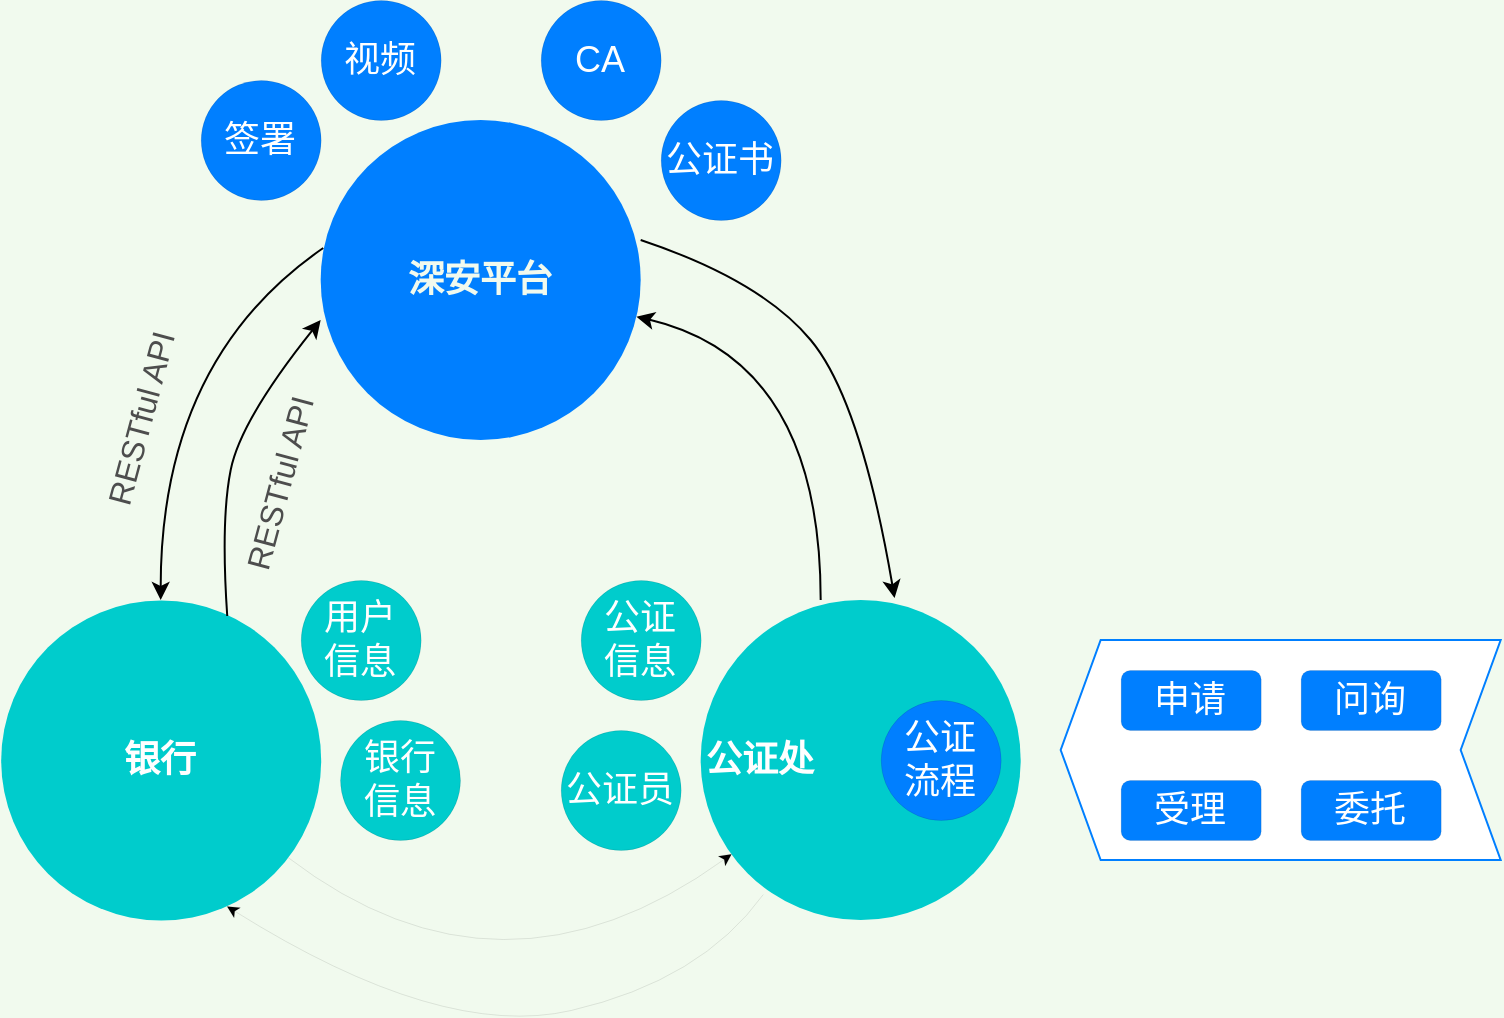 <mxfile version="17.4.5" type="github" pages="2">
  <diagram id="TbiD-q-UGumEZRIeGAm7" name="赋强现有思路">
    <mxGraphModel dx="1422" dy="762" grid="1" gridSize="10" guides="1" tooltips="1" connect="1" arrows="1" fold="1" page="1" pageScale="1" pageWidth="1600" pageHeight="900" background="#F1FAEE" math="0" shadow="0">
      <root>
        <mxCell id="0" />
        <mxCell id="1" parent="0" />
        <mxCell id="SZ3cnazm3X6QkwhJVz3c-4" value="" style="ellipse;whiteSpace=wrap;html=1;aspect=fixed;fillColor=#00CCCC;fontColor=#FFFFFF;strokeColor=none;fontStyle=1;fontSize=18;" vertex="1" parent="1">
          <mxGeometry x="650.34" y="520" width="160" height="160" as="geometry" />
        </mxCell>
        <mxCell id="SZ3cnazm3X6QkwhJVz3c-5" value="深安平台" style="ellipse;whiteSpace=wrap;html=1;aspect=fixed;fillColor=#007FFF;fontColor=#F1FAEE;strokeColor=none;fontStyle=1;fontSize=18;" vertex="1" parent="1">
          <mxGeometry x="460.34" y="280" width="160" height="160" as="geometry" />
        </mxCell>
        <mxCell id="SZ3cnazm3X6QkwhJVz3c-6" value="银行" style="ellipse;whiteSpace=wrap;html=1;aspect=fixed;fillColor=#00CCCC;fontColor=#FFFFFF;strokeColor=none;fontStyle=1;fontSize=18;strokeWidth=0;gradientColor=none;shadow=0;sketch=0;" vertex="1" parent="1">
          <mxGeometry x="300.34" y="520" width="160" height="160" as="geometry" />
        </mxCell>
        <mxCell id="SZ3cnazm3X6QkwhJVz3c-10" value="" style="curved=1;endArrow=classic;html=1;fontSize=18;fontColor=#FFFFFF;entryX=0.5;entryY=0;entryDx=0;entryDy=0;exitX=0.008;exitY=0.4;exitDx=0;exitDy=0;exitPerimeter=0;" edge="1" parent="1" source="SZ3cnazm3X6QkwhJVz3c-5" target="SZ3cnazm3X6QkwhJVz3c-6">
          <mxGeometry width="50" height="50" relative="1" as="geometry">
            <mxPoint x="480.34" y="390" as="sourcePoint" />
            <mxPoint x="400.34" y="360" as="targetPoint" />
            <Array as="points">
              <mxPoint x="380.34" y="400" />
            </Array>
          </mxGeometry>
        </mxCell>
        <mxCell id="SZ3cnazm3X6QkwhJVz3c-11" value="" style="curved=1;endArrow=classic;html=1;fontSize=18;fontColor=#FFFFFF;entryX=0;entryY=0.625;entryDx=0;entryDy=0;entryPerimeter=0;exitX=0.708;exitY=0.05;exitDx=0;exitDy=0;exitPerimeter=0;" edge="1" parent="1" source="SZ3cnazm3X6QkwhJVz3c-6" target="SZ3cnazm3X6QkwhJVz3c-5">
          <mxGeometry width="50" height="50" relative="1" as="geometry">
            <mxPoint x="440.34" y="510" as="sourcePoint" />
            <mxPoint x="490.34" y="460" as="targetPoint" />
            <Array as="points">
              <mxPoint x="410.34" y="480" />
              <mxPoint x="420.34" y="430" />
            </Array>
          </mxGeometry>
        </mxCell>
        <mxCell id="SZ3cnazm3X6QkwhJVz3c-12" value="签署" style="ellipse;whiteSpace=wrap;html=1;aspect=fixed;shadow=0;sketch=0;fontSize=18;fontColor=#FFFFFF;strokeColor=default;strokeWidth=0;fillColor=#007FFF;gradientColor=none;" vertex="1" parent="1">
          <mxGeometry x="400.34" y="260" width="60" height="60" as="geometry" />
        </mxCell>
        <mxCell id="SZ3cnazm3X6QkwhJVz3c-13" value="视频" style="ellipse;whiteSpace=wrap;html=1;aspect=fixed;shadow=0;sketch=0;fontSize=18;fontColor=#FFFFFF;strokeColor=default;strokeWidth=0;fillColor=#007FFF;gradientColor=none;" vertex="1" parent="1">
          <mxGeometry x="460.34" y="220" width="60" height="60" as="geometry" />
        </mxCell>
        <mxCell id="SZ3cnazm3X6QkwhJVz3c-14" value="CA" style="ellipse;whiteSpace=wrap;html=1;aspect=fixed;shadow=0;sketch=0;fontSize=18;fontColor=#FFFFFF;strokeColor=default;strokeWidth=0;fillColor=#007FFF;gradientColor=none;" vertex="1" parent="1">
          <mxGeometry x="570.34" y="220" width="60" height="60" as="geometry" />
        </mxCell>
        <mxCell id="SZ3cnazm3X6QkwhJVz3c-15" value="公证书" style="ellipse;whiteSpace=wrap;html=1;aspect=fixed;shadow=0;sketch=0;fontSize=18;fontColor=#FFFFFF;strokeColor=default;strokeWidth=0;fillColor=#007FFF;gradientColor=none;" vertex="1" parent="1">
          <mxGeometry x="630.34" y="270" width="60" height="60" as="geometry" />
        </mxCell>
        <mxCell id="SZ3cnazm3X6QkwhJVz3c-16" value="" style="curved=1;endArrow=classic;html=1;fontFamily=Helvetica;fontSize=18;fontColor=#FFFFFF;align=center;strokeColor=default;strokeWidth=0;" edge="1" parent="1" source="SZ3cnazm3X6QkwhJVz3c-6" target="SZ3cnazm3X6QkwhJVz3c-4">
          <mxGeometry width="50" height="50" relative="1" as="geometry">
            <mxPoint x="460.34" y="650" as="sourcePoint" />
            <mxPoint x="650.34" y="690" as="targetPoint" />
            <Array as="points">
              <mxPoint x="550.34" y="730" />
            </Array>
          </mxGeometry>
        </mxCell>
        <mxCell id="SZ3cnazm3X6QkwhJVz3c-17" value="" style="curved=1;endArrow=classic;html=1;fontSize=18;fontColor=#FFFFFF;entryX=0.706;entryY=0.956;entryDx=0;entryDy=0;entryPerimeter=0;exitX=0.194;exitY=0.919;exitDx=0;exitDy=0;exitPerimeter=0;strokeWidth=0;" edge="1" parent="1" source="SZ3cnazm3X6QkwhJVz3c-4" target="SZ3cnazm3X6QkwhJVz3c-6">
          <mxGeometry width="50" height="50" relative="1" as="geometry">
            <mxPoint x="500.34" y="820" as="sourcePoint" />
            <mxPoint x="550.34" y="770" as="targetPoint" />
            <Array as="points">
              <mxPoint x="650.34" y="710" />
              <mxPoint x="520.34" y="740" />
            </Array>
          </mxGeometry>
        </mxCell>
        <mxCell id="SZ3cnazm3X6QkwhJVz3c-18" value="" style="curved=1;endArrow=classic;html=1;fontSize=18;fontColor=#FFFFFF;" edge="1" parent="1" target="SZ3cnazm3X6QkwhJVz3c-5">
          <mxGeometry width="50" height="50" relative="1" as="geometry">
            <mxPoint x="710.34" y="520" as="sourcePoint" />
            <mxPoint x="760.34" y="400" as="targetPoint" />
            <Array as="points">
              <mxPoint x="710.34" y="400" />
            </Array>
          </mxGeometry>
        </mxCell>
        <mxCell id="SZ3cnazm3X6QkwhJVz3c-19" value="" style="curved=1;endArrow=classic;html=1;fontSize=18;fontColor=#FFFFFF;exitX=1;exitY=0.375;exitDx=0;exitDy=0;exitPerimeter=0;entryX=0.606;entryY=-0.006;entryDx=0;entryDy=0;entryPerimeter=0;" edge="1" parent="1" source="SZ3cnazm3X6QkwhJVz3c-5" target="SZ3cnazm3X6QkwhJVz3c-4">
          <mxGeometry width="50" height="50" relative="1" as="geometry">
            <mxPoint x="780.34" y="440" as="sourcePoint" />
            <mxPoint x="750.34" y="520" as="targetPoint" />
            <Array as="points">
              <mxPoint x="680.34" y="360" />
              <mxPoint x="730.34" y="420" />
            </Array>
          </mxGeometry>
        </mxCell>
        <mxCell id="SZ3cnazm3X6QkwhJVz3c-20" value="公证&lt;br&gt;流程" style="ellipse;whiteSpace=wrap;html=1;aspect=fixed;shadow=0;sketch=0;fontSize=18;fontColor=#FFFFFF;strokeColor=default;strokeWidth=0;fillColor=#007FFF;gradientColor=none;" vertex="1" parent="1">
          <mxGeometry x="740.34" y="570" width="60" height="60" as="geometry" />
        </mxCell>
        <mxCell id="SZ3cnazm3X6QkwhJVz3c-21" value="&lt;span style=&quot;font-weight: 700&quot;&gt;公证处&lt;/span&gt;" style="text;html=1;strokeColor=none;fillColor=none;align=center;verticalAlign=middle;whiteSpace=wrap;rounded=0;shadow=0;sketch=0;fontSize=18;fontColor=#FFFFFF;" vertex="1" parent="1">
          <mxGeometry x="650.34" y="585" width="60" height="30" as="geometry" />
        </mxCell>
        <mxCell id="SZ3cnazm3X6QkwhJVz3c-24" value="" style="shape=step;perimeter=stepPerimeter;whiteSpace=wrap;html=1;fixedSize=1;shadow=0;sketch=0;fontSize=18;strokeWidth=1;direction=west;size=20;strokeColor=#007FFF;" vertex="1" parent="1">
          <mxGeometry x="830.34" y="540" width="220" height="110" as="geometry" />
        </mxCell>
        <mxCell id="SZ3cnazm3X6QkwhJVz3c-26" value="委托" style="rounded=1;whiteSpace=wrap;html=1;shadow=0;sketch=0;fontSize=18;fontColor=#FFFFFF;strokeColor=default;strokeWidth=0;fillColor=#007FFF;gradientColor=none;" vertex="1" parent="1">
          <mxGeometry x="950.34" y="610" width="70" height="30" as="geometry" />
        </mxCell>
        <mxCell id="SZ3cnazm3X6QkwhJVz3c-27" value="受理" style="rounded=1;whiteSpace=wrap;html=1;shadow=0;sketch=0;fontSize=18;fontColor=#FFFFFF;strokeColor=default;strokeWidth=0;fillColor=#007FFF;gradientColor=none;" vertex="1" parent="1">
          <mxGeometry x="860.34" y="610" width="70" height="30" as="geometry" />
        </mxCell>
        <mxCell id="SZ3cnazm3X6QkwhJVz3c-28" value="问询" style="rounded=1;whiteSpace=wrap;html=1;shadow=0;sketch=0;fontSize=18;fontColor=#FFFFFF;strokeColor=default;strokeWidth=0;fillColor=#007FFF;gradientColor=none;" vertex="1" parent="1">
          <mxGeometry x="950.34" y="555" width="70" height="30" as="geometry" />
        </mxCell>
        <mxCell id="SZ3cnazm3X6QkwhJVz3c-29" value="申请" style="rounded=1;whiteSpace=wrap;html=1;shadow=0;sketch=0;fontSize=18;fontColor=#FFFFFF;strokeColor=default;strokeWidth=0;fillColor=#007FFF;gradientColor=none;" vertex="1" parent="1">
          <mxGeometry x="860.34" y="555" width="70" height="30" as="geometry" />
        </mxCell>
        <mxCell id="SZ3cnazm3X6QkwhJVz3c-30" value="用户&lt;br&gt;信息" style="ellipse;whiteSpace=wrap;html=1;aspect=fixed;shadow=0;sketch=0;fontSize=18;fontColor=#FFFFFF;strokeColor=default;strokeWidth=0;fillColor=#00CCCC;gradientColor=none;" vertex="1" parent="1">
          <mxGeometry x="450.34" y="510" width="60" height="60" as="geometry" />
        </mxCell>
        <mxCell id="SZ3cnazm3X6QkwhJVz3c-31" value="公证&lt;br&gt;信息" style="ellipse;whiteSpace=wrap;html=1;aspect=fixed;shadow=0;sketch=0;fontSize=18;fontColor=#FFFFFF;strokeColor=default;strokeWidth=0;fillColor=#00CCCC;gradientColor=none;" vertex="1" parent="1">
          <mxGeometry x="590.34" y="510" width="60" height="60" as="geometry" />
        </mxCell>
        <mxCell id="SZ3cnazm3X6QkwhJVz3c-32" value="公证员" style="ellipse;whiteSpace=wrap;html=1;aspect=fixed;shadow=0;sketch=0;fontSize=18;fontColor=#FFFFFF;strokeColor=default;strokeWidth=0;fillColor=#00CCCC;gradientColor=none;" vertex="1" parent="1">
          <mxGeometry x="580.34" y="585" width="60" height="60" as="geometry" />
        </mxCell>
        <mxCell id="SZ3cnazm3X6QkwhJVz3c-34" value="&lt;span style=&quot;color: rgb(77, 77, 77); font-size: 16px;&quot;&gt;RESTful API&lt;/span&gt;" style="text;html=1;strokeColor=none;fillColor=none;align=center;verticalAlign=middle;whiteSpace=wrap;rounded=0;shadow=0;sketch=0;fontSize=18;rotation=-75;labelBackgroundColor=none;" vertex="1" parent="1">
          <mxGeometry x="360" y="450" width="160.34" height="22.59" as="geometry" />
        </mxCell>
        <mxCell id="SZ3cnazm3X6QkwhJVz3c-35" value="&lt;span style=&quot;color: rgb(77, 77, 77); font-size: 16px;&quot;&gt;RESTful API&lt;/span&gt;" style="text;html=1;strokeColor=none;fillColor=none;align=center;verticalAlign=middle;whiteSpace=wrap;rounded=0;shadow=0;sketch=0;fontSize=18;rotation=-75;labelBackgroundColor=none;" vertex="1" parent="1">
          <mxGeometry x="290" y="417.41" width="160.34" height="22.59" as="geometry" />
        </mxCell>
        <mxCell id="0kJrQQ6XNHGuofrC7Rx9-1" value="银行&lt;br&gt;信息" style="ellipse;whiteSpace=wrap;html=1;aspect=fixed;shadow=0;sketch=0;fontSize=18;fontColor=#FFFFFF;strokeColor=default;strokeWidth=0;fillColor=#00CCCC;gradientColor=none;" vertex="1" parent="1">
          <mxGeometry x="470" y="580" width="60" height="60" as="geometry" />
        </mxCell>
      </root>
    </mxGraphModel>
  </diagram>
  <diagram id="W_DcEgEJa7QvUL6Cg9mv" name="赋强创新思路">
    <mxGraphModel dx="1422" dy="762" grid="1" gridSize="10" guides="1" tooltips="1" connect="1" arrows="1" fold="1" page="1" pageScale="1" pageWidth="1600" pageHeight="900" background="#F1FAEE" math="0" shadow="0">
      <root>
        <mxCell id="0" />
        <mxCell id="1" parent="0" />
        <mxCell id="ZKMZ_zgSfgGnD0Td6Crq-1" value="" style="ellipse;whiteSpace=wrap;html=1;aspect=fixed;shadow=0;labelBackgroundColor=none;sketch=0;fontSize=18;strokeWidth=1;" vertex="1" parent="1">
          <mxGeometry x="365.34" y="140" width="810" height="810" as="geometry" />
        </mxCell>
        <mxCell id="TEY4NTb9Coj-6whppLxx-1" value="" style="ellipse;whiteSpace=wrap;html=1;aspect=fixed;fillColor=#00CCCC;fontColor=#FFFFFF;strokeColor=none;fontStyle=1;fontSize=18;" vertex="1" parent="1">
          <mxGeometry x="760.34" y="530" width="160" height="160" as="geometry" />
        </mxCell>
        <mxCell id="TEY4NTb9Coj-6whppLxx-2" value="深安平台" style="ellipse;whiteSpace=wrap;html=1;aspect=fixed;fillColor=#007FFF;fontColor=#F1FAEE;strokeColor=none;fontStyle=1;fontSize=18;" vertex="1" parent="1">
          <mxGeometry x="570.34" y="290" width="160" height="160" as="geometry" />
        </mxCell>
        <mxCell id="TEY4NTb9Coj-6whppLxx-3" value="银行" style="ellipse;whiteSpace=wrap;html=1;aspect=fixed;fillColor=#00CCCC;fontColor=#FFFFFF;strokeColor=none;fontStyle=1;fontSize=18;strokeWidth=0;gradientColor=none;shadow=0;sketch=0;" vertex="1" parent="1">
          <mxGeometry x="410.34" y="530" width="160" height="160" as="geometry" />
        </mxCell>
        <mxCell id="TEY4NTb9Coj-6whppLxx-4" value="" style="curved=1;endArrow=classic;html=1;fontSize=18;fontColor=#FFFFFF;entryX=0.5;entryY=0;entryDx=0;entryDy=0;exitX=0.008;exitY=0.4;exitDx=0;exitDy=0;exitPerimeter=0;" edge="1" parent="1" source="TEY4NTb9Coj-6whppLxx-2" target="TEY4NTb9Coj-6whppLxx-3">
          <mxGeometry width="50" height="50" relative="1" as="geometry">
            <mxPoint x="590.34" y="400" as="sourcePoint" />
            <mxPoint x="510.34" y="370" as="targetPoint" />
            <Array as="points">
              <mxPoint x="490.34" y="410" />
            </Array>
          </mxGeometry>
        </mxCell>
        <mxCell id="TEY4NTb9Coj-6whppLxx-5" value="" style="curved=1;endArrow=classic;html=1;fontSize=18;fontColor=#FFFFFF;entryX=0;entryY=0.625;entryDx=0;entryDy=0;entryPerimeter=0;exitX=0.708;exitY=0.05;exitDx=0;exitDy=0;exitPerimeter=0;" edge="1" parent="1" source="TEY4NTb9Coj-6whppLxx-3" target="TEY4NTb9Coj-6whppLxx-2">
          <mxGeometry width="50" height="50" relative="1" as="geometry">
            <mxPoint x="550.34" y="520" as="sourcePoint" />
            <mxPoint x="600.34" y="470" as="targetPoint" />
            <Array as="points">
              <mxPoint x="520.34" y="490" />
              <mxPoint x="530.34" y="440" />
            </Array>
          </mxGeometry>
        </mxCell>
        <mxCell id="TEY4NTb9Coj-6whppLxx-6" value="签署" style="ellipse;whiteSpace=wrap;html=1;aspect=fixed;shadow=0;sketch=0;fontSize=18;fontColor=#FFFFFF;strokeColor=default;strokeWidth=0;fillColor=#007FFF;gradientColor=none;" vertex="1" parent="1">
          <mxGeometry x="510.34" y="270" width="60" height="60" as="geometry" />
        </mxCell>
        <mxCell id="TEY4NTb9Coj-6whppLxx-7" value="视频" style="ellipse;whiteSpace=wrap;html=1;aspect=fixed;shadow=0;sketch=0;fontSize=18;fontColor=#FFFFFF;strokeColor=default;strokeWidth=0;fillColor=#007FFF;gradientColor=none;" vertex="1" parent="1">
          <mxGeometry x="570.34" y="230" width="60" height="60" as="geometry" />
        </mxCell>
        <mxCell id="TEY4NTb9Coj-6whppLxx-8" value="CA" style="ellipse;whiteSpace=wrap;html=1;aspect=fixed;shadow=0;sketch=0;fontSize=18;fontColor=#FFFFFF;strokeColor=default;strokeWidth=0;fillColor=#007FFF;gradientColor=none;" vertex="1" parent="1">
          <mxGeometry x="680.34" y="230" width="60" height="60" as="geometry" />
        </mxCell>
        <mxCell id="TEY4NTb9Coj-6whppLxx-9" value="公证书" style="ellipse;whiteSpace=wrap;html=1;aspect=fixed;shadow=0;sketch=0;fontSize=18;fontColor=#FFFFFF;strokeColor=default;strokeWidth=0;fillColor=#007FFF;gradientColor=none;" vertex="1" parent="1">
          <mxGeometry x="740.34" y="280" width="60" height="60" as="geometry" />
        </mxCell>
        <mxCell id="TEY4NTb9Coj-6whppLxx-10" value="" style="curved=1;endArrow=classic;html=1;fontFamily=Helvetica;fontSize=18;fontColor=#FFFFFF;align=center;strokeColor=default;" edge="1" parent="1" source="TEY4NTb9Coj-6whppLxx-3" target="TEY4NTb9Coj-6whppLxx-1">
          <mxGeometry width="50" height="50" relative="1" as="geometry">
            <mxPoint x="570.34" y="660" as="sourcePoint" />
            <mxPoint x="760.34" y="700" as="targetPoint" />
            <Array as="points">
              <mxPoint x="660.34" y="740" />
            </Array>
          </mxGeometry>
        </mxCell>
        <mxCell id="TEY4NTb9Coj-6whppLxx-11" value="" style="curved=1;endArrow=classic;html=1;fontSize=18;fontColor=#FFFFFF;entryX=0.706;entryY=0.956;entryDx=0;entryDy=0;entryPerimeter=0;exitX=0.194;exitY=0.919;exitDx=0;exitDy=0;exitPerimeter=0;" edge="1" parent="1" source="TEY4NTb9Coj-6whppLxx-1" target="TEY4NTb9Coj-6whppLxx-3">
          <mxGeometry width="50" height="50" relative="1" as="geometry">
            <mxPoint x="610.34" y="830" as="sourcePoint" />
            <mxPoint x="660.34" y="780" as="targetPoint" />
            <Array as="points">
              <mxPoint x="760.34" y="720" />
              <mxPoint x="630.34" y="750" />
            </Array>
          </mxGeometry>
        </mxCell>
        <mxCell id="TEY4NTb9Coj-6whppLxx-12" value="" style="curved=1;endArrow=classic;html=1;fontSize=18;fontColor=#FFFFFF;" edge="1" parent="1" target="TEY4NTb9Coj-6whppLxx-2">
          <mxGeometry width="50" height="50" relative="1" as="geometry">
            <mxPoint x="820.34" y="530" as="sourcePoint" />
            <mxPoint x="870.34" y="410" as="targetPoint" />
            <Array as="points">
              <mxPoint x="820.34" y="410" />
            </Array>
          </mxGeometry>
        </mxCell>
        <mxCell id="TEY4NTb9Coj-6whppLxx-13" value="" style="curved=1;endArrow=classic;html=1;fontSize=18;fontColor=#FFFFFF;exitX=1;exitY=0.375;exitDx=0;exitDy=0;exitPerimeter=0;entryX=0.606;entryY=-0.006;entryDx=0;entryDy=0;entryPerimeter=0;" edge="1" parent="1" source="TEY4NTb9Coj-6whppLxx-2" target="TEY4NTb9Coj-6whppLxx-1">
          <mxGeometry width="50" height="50" relative="1" as="geometry">
            <mxPoint x="890.34" y="450" as="sourcePoint" />
            <mxPoint x="860.34" y="530" as="targetPoint" />
            <Array as="points">
              <mxPoint x="790.34" y="370" />
              <mxPoint x="840.34" y="430" />
            </Array>
          </mxGeometry>
        </mxCell>
        <mxCell id="TEY4NTb9Coj-6whppLxx-14" value="公证&lt;br&gt;流程" style="ellipse;whiteSpace=wrap;html=1;aspect=fixed;shadow=0;sketch=0;fontSize=18;fontColor=#FFFFFF;strokeColor=default;strokeWidth=0;fillColor=#007FFF;gradientColor=none;" vertex="1" parent="1">
          <mxGeometry x="850.34" y="580" width="60" height="60" as="geometry" />
        </mxCell>
        <mxCell id="TEY4NTb9Coj-6whppLxx-15" value="&lt;span style=&quot;font-weight: 700&quot;&gt;公证处&lt;/span&gt;" style="text;html=1;strokeColor=none;fillColor=none;align=center;verticalAlign=middle;whiteSpace=wrap;rounded=0;shadow=0;sketch=0;fontSize=18;fontColor=#FFFFFF;" vertex="1" parent="1">
          <mxGeometry x="760.34" y="595" width="60" height="30" as="geometry" />
        </mxCell>
        <mxCell id="TEY4NTb9Coj-6whppLxx-16" value="" style="shape=step;perimeter=stepPerimeter;whiteSpace=wrap;html=1;fixedSize=1;shadow=0;sketch=0;fontSize=18;strokeWidth=1;direction=west;size=20;strokeColor=#007FFF;" vertex="1" parent="1">
          <mxGeometry x="940.34" y="550" width="220" height="110" as="geometry" />
        </mxCell>
        <mxCell id="TEY4NTb9Coj-6whppLxx-17" value="委托" style="rounded=1;whiteSpace=wrap;html=1;shadow=0;sketch=0;fontSize=18;fontColor=#FFFFFF;strokeColor=default;strokeWidth=0;fillColor=#007FFF;gradientColor=none;" vertex="1" parent="1">
          <mxGeometry x="1060.34" y="620" width="70" height="30" as="geometry" />
        </mxCell>
        <mxCell id="TEY4NTb9Coj-6whppLxx-18" value="受理" style="rounded=1;whiteSpace=wrap;html=1;shadow=0;sketch=0;fontSize=18;fontColor=#FFFFFF;strokeColor=default;strokeWidth=0;fillColor=#007FFF;gradientColor=none;" vertex="1" parent="1">
          <mxGeometry x="970.34" y="620" width="70" height="30" as="geometry" />
        </mxCell>
        <mxCell id="TEY4NTb9Coj-6whppLxx-19" value="问询" style="rounded=1;whiteSpace=wrap;html=1;shadow=0;sketch=0;fontSize=18;fontColor=#FFFFFF;strokeColor=default;strokeWidth=0;fillColor=#007FFF;gradientColor=none;" vertex="1" parent="1">
          <mxGeometry x="1060.34" y="565" width="70" height="30" as="geometry" />
        </mxCell>
        <mxCell id="TEY4NTb9Coj-6whppLxx-20" value="申请" style="rounded=1;whiteSpace=wrap;html=1;shadow=0;sketch=0;fontSize=18;fontColor=#FFFFFF;strokeColor=default;strokeWidth=0;fillColor=#007FFF;gradientColor=none;" vertex="1" parent="1">
          <mxGeometry x="970.34" y="565" width="70" height="30" as="geometry" />
        </mxCell>
        <mxCell id="TEY4NTb9Coj-6whppLxx-21" value="用户&lt;br&gt;信息" style="ellipse;whiteSpace=wrap;html=1;aspect=fixed;shadow=0;sketch=0;fontSize=18;fontColor=#FFFFFF;strokeColor=default;strokeWidth=0;fillColor=#00CCCC;gradientColor=none;" vertex="1" parent="1">
          <mxGeometry x="560.34" y="520" width="60" height="60" as="geometry" />
        </mxCell>
        <mxCell id="TEY4NTb9Coj-6whppLxx-22" value="公证&lt;br&gt;信息" style="ellipse;whiteSpace=wrap;html=1;aspect=fixed;shadow=0;sketch=0;fontSize=18;fontColor=#FFFFFF;strokeColor=default;strokeWidth=0;fillColor=#00CCCC;gradientColor=none;" vertex="1" parent="1">
          <mxGeometry x="700.34" y="520" width="60" height="60" as="geometry" />
        </mxCell>
        <mxCell id="TEY4NTb9Coj-6whppLxx-23" value="公证员" style="ellipse;whiteSpace=wrap;html=1;aspect=fixed;shadow=0;sketch=0;fontSize=18;fontColor=#FFFFFF;strokeColor=default;strokeWidth=0;fillColor=#00CCCC;gradientColor=none;" vertex="1" parent="1">
          <mxGeometry x="690.34" y="595" width="60" height="60" as="geometry" />
        </mxCell>
        <mxCell id="TEY4NTb9Coj-6whppLxx-24" value="&lt;span style=&quot;color: rgb(77, 77, 77); font-size: 16px;&quot;&gt;RESTful API&lt;/span&gt;" style="text;html=1;strokeColor=none;fillColor=none;align=center;verticalAlign=middle;whiteSpace=wrap;rounded=0;shadow=0;sketch=0;fontSize=18;rotation=-75;labelBackgroundColor=none;" vertex="1" parent="1">
          <mxGeometry x="470" y="460" width="160.34" height="22.59" as="geometry" />
        </mxCell>
        <mxCell id="TEY4NTb9Coj-6whppLxx-25" value="&lt;span style=&quot;color: rgb(77, 77, 77); font-size: 16px;&quot;&gt;RESTful API&lt;/span&gt;" style="text;html=1;strokeColor=none;fillColor=none;align=center;verticalAlign=middle;whiteSpace=wrap;rounded=0;shadow=0;sketch=0;fontSize=18;rotation=-75;labelBackgroundColor=none;" vertex="1" parent="1">
          <mxGeometry x="400" y="427.41" width="160.34" height="22.59" as="geometry" />
        </mxCell>
        <mxCell id="KPQzNLiYx2tXf6R9B_gR-1" value="银行&lt;br&gt;信息" style="ellipse;whiteSpace=wrap;html=1;aspect=fixed;shadow=0;sketch=0;fontSize=18;fontColor=#FFFFFF;strokeColor=default;strokeWidth=0;fillColor=#00CCCC;gradientColor=none;" vertex="1" parent="1">
          <mxGeometry x="580" y="595" width="60" height="60" as="geometry" />
        </mxCell>
        <mxCell id="1QAQnliY2j0U7ESWhbyO-1" value="IM即时通讯" style="text;html=1;strokeColor=none;fillColor=none;align=center;verticalAlign=middle;whiteSpace=wrap;rounded=0;shadow=0;labelBackgroundColor=none;sketch=0;fontSize=18;fontColor=#000000;fontStyle=1" vertex="1" parent="1">
          <mxGeometry x="710" y="160" width="100" height="40" as="geometry" />
        </mxCell>
      </root>
    </mxGraphModel>
  </diagram>
</mxfile>
